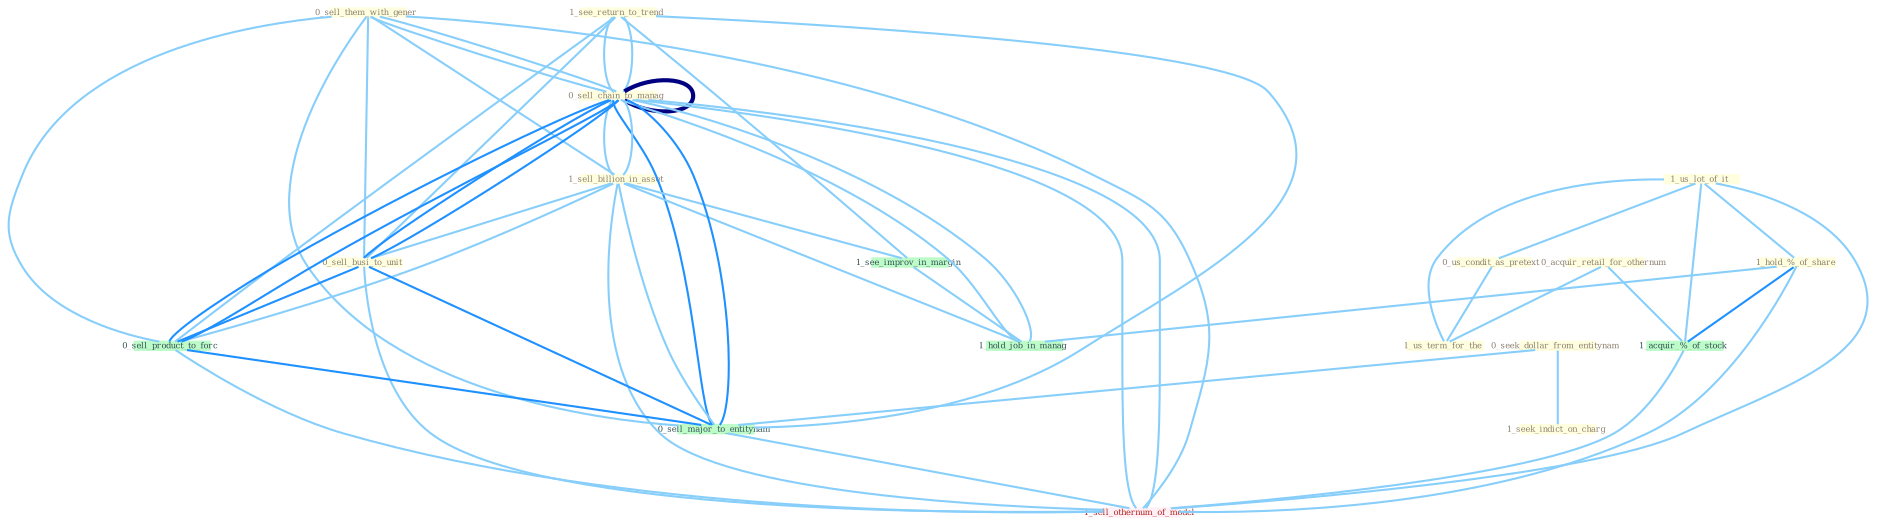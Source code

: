 Graph G{ 
    node
    [shape=polygon,style=filled,width=.5,height=.06,color="#BDFCC9",fixedsize=true,fontsize=4,
    fontcolor="#2f4f4f"];
    {node
    [color="#ffffe0", fontcolor="#8b7d6b"] "1_see_return_to_trend " "1_us_lot_of_it " "0_sell_them_with_gener " "0_us_condit_as_pretext " "0_sell_chain_to_manag " "1_sell_billion_in_asset " "0_seek_dollar_from_entitynam " "1_seek_indict_on_charg " "0_sell_busi_to_unit " "1_hold_%_of_share " "0_acquir_retail_for_othernum " "1_us_term_for_the "}
{node [color="#fff0f5", fontcolor="#b22222"] "1_sell_othernum_of_model "}
edge [color="#B0E2FF"];

	"1_see_return_to_trend " -- "0_sell_chain_to_manag " [w="1", color="#87cefa" ];
	"1_see_return_to_trend " -- "0_sell_busi_to_unit " [w="1", color="#87cefa" ];
	"1_see_return_to_trend " -- "1_see_improv_in_margin " [w="1", color="#87cefa" ];
	"1_see_return_to_trend " -- "0_sell_product_to_forc " [w="1", color="#87cefa" ];
	"1_see_return_to_trend " -- "0_sell_major_to_entitynam " [w="1", color="#87cefa" ];
	"1_see_return_to_trend " -- "0_sell_chain_to_manag " [w="1", color="#87cefa" ];
	"1_us_lot_of_it " -- "0_us_condit_as_pretext " [w="1", color="#87cefa" ];
	"1_us_lot_of_it " -- "1_hold_%_of_share " [w="1", color="#87cefa" ];
	"1_us_lot_of_it " -- "1_us_term_for_the " [w="1", color="#87cefa" ];
	"1_us_lot_of_it " -- "1_acquir_%_of_stock " [w="1", color="#87cefa" ];
	"1_us_lot_of_it " -- "1_sell_othernum_of_model " [w="1", color="#87cefa" ];
	"0_sell_them_with_gener " -- "0_sell_chain_to_manag " [w="1", color="#87cefa" ];
	"0_sell_them_with_gener " -- "1_sell_billion_in_asset " [w="1", color="#87cefa" ];
	"0_sell_them_with_gener " -- "0_sell_busi_to_unit " [w="1", color="#87cefa" ];
	"0_sell_them_with_gener " -- "0_sell_product_to_forc " [w="1", color="#87cefa" ];
	"0_sell_them_with_gener " -- "0_sell_major_to_entitynam " [w="1", color="#87cefa" ];
	"0_sell_them_with_gener " -- "0_sell_chain_to_manag " [w="1", color="#87cefa" ];
	"0_sell_them_with_gener " -- "1_sell_othernum_of_model " [w="1", color="#87cefa" ];
	"0_us_condit_as_pretext " -- "1_us_term_for_the " [w="1", color="#87cefa" ];
	"0_sell_chain_to_manag " -- "1_sell_billion_in_asset " [w="1", color="#87cefa" ];
	"0_sell_chain_to_manag " -- "0_sell_busi_to_unit " [w="2", color="#1e90ff" , len=0.8];
	"0_sell_chain_to_manag " -- "1_hold_job_in_manag " [w="1", color="#87cefa" ];
	"0_sell_chain_to_manag " -- "0_sell_product_to_forc " [w="2", color="#1e90ff" , len=0.8];
	"0_sell_chain_to_manag " -- "0_sell_major_to_entitynam " [w="2", color="#1e90ff" , len=0.8];
	"0_sell_chain_to_manag " -- "0_sell_chain_to_manag " [w="4", style=bold, color="#000080", len=0.4];
	"0_sell_chain_to_manag " -- "1_sell_othernum_of_model " [w="1", color="#87cefa" ];
	"1_sell_billion_in_asset " -- "0_sell_busi_to_unit " [w="1", color="#87cefa" ];
	"1_sell_billion_in_asset " -- "1_see_improv_in_margin " [w="1", color="#87cefa" ];
	"1_sell_billion_in_asset " -- "1_hold_job_in_manag " [w="1", color="#87cefa" ];
	"1_sell_billion_in_asset " -- "0_sell_product_to_forc " [w="1", color="#87cefa" ];
	"1_sell_billion_in_asset " -- "0_sell_major_to_entitynam " [w="1", color="#87cefa" ];
	"1_sell_billion_in_asset " -- "0_sell_chain_to_manag " [w="1", color="#87cefa" ];
	"1_sell_billion_in_asset " -- "1_sell_othernum_of_model " [w="1", color="#87cefa" ];
	"0_seek_dollar_from_entitynam " -- "1_seek_indict_on_charg " [w="1", color="#87cefa" ];
	"0_seek_dollar_from_entitynam " -- "0_sell_major_to_entitynam " [w="1", color="#87cefa" ];
	"0_sell_busi_to_unit " -- "0_sell_product_to_forc " [w="2", color="#1e90ff" , len=0.8];
	"0_sell_busi_to_unit " -- "0_sell_major_to_entitynam " [w="2", color="#1e90ff" , len=0.8];
	"0_sell_busi_to_unit " -- "0_sell_chain_to_manag " [w="2", color="#1e90ff" , len=0.8];
	"0_sell_busi_to_unit " -- "1_sell_othernum_of_model " [w="1", color="#87cefa" ];
	"1_hold_%_of_share " -- "1_acquir_%_of_stock " [w="2", color="#1e90ff" , len=0.8];
	"1_hold_%_of_share " -- "1_hold_job_in_manag " [w="1", color="#87cefa" ];
	"1_hold_%_of_share " -- "1_sell_othernum_of_model " [w="1", color="#87cefa" ];
	"0_acquir_retail_for_othernum " -- "1_us_term_for_the " [w="1", color="#87cefa" ];
	"0_acquir_retail_for_othernum " -- "1_acquir_%_of_stock " [w="1", color="#87cefa" ];
	"1_see_improv_in_margin " -- "1_hold_job_in_manag " [w="1", color="#87cefa" ];
	"1_acquir_%_of_stock " -- "1_sell_othernum_of_model " [w="1", color="#87cefa" ];
	"1_hold_job_in_manag " -- "0_sell_chain_to_manag " [w="1", color="#87cefa" ];
	"0_sell_product_to_forc " -- "0_sell_major_to_entitynam " [w="2", color="#1e90ff" , len=0.8];
	"0_sell_product_to_forc " -- "0_sell_chain_to_manag " [w="2", color="#1e90ff" , len=0.8];
	"0_sell_product_to_forc " -- "1_sell_othernum_of_model " [w="1", color="#87cefa" ];
	"0_sell_major_to_entitynam " -- "0_sell_chain_to_manag " [w="2", color="#1e90ff" , len=0.8];
	"0_sell_major_to_entitynam " -- "1_sell_othernum_of_model " [w="1", color="#87cefa" ];
	"0_sell_chain_to_manag " -- "1_sell_othernum_of_model " [w="1", color="#87cefa" ];
}